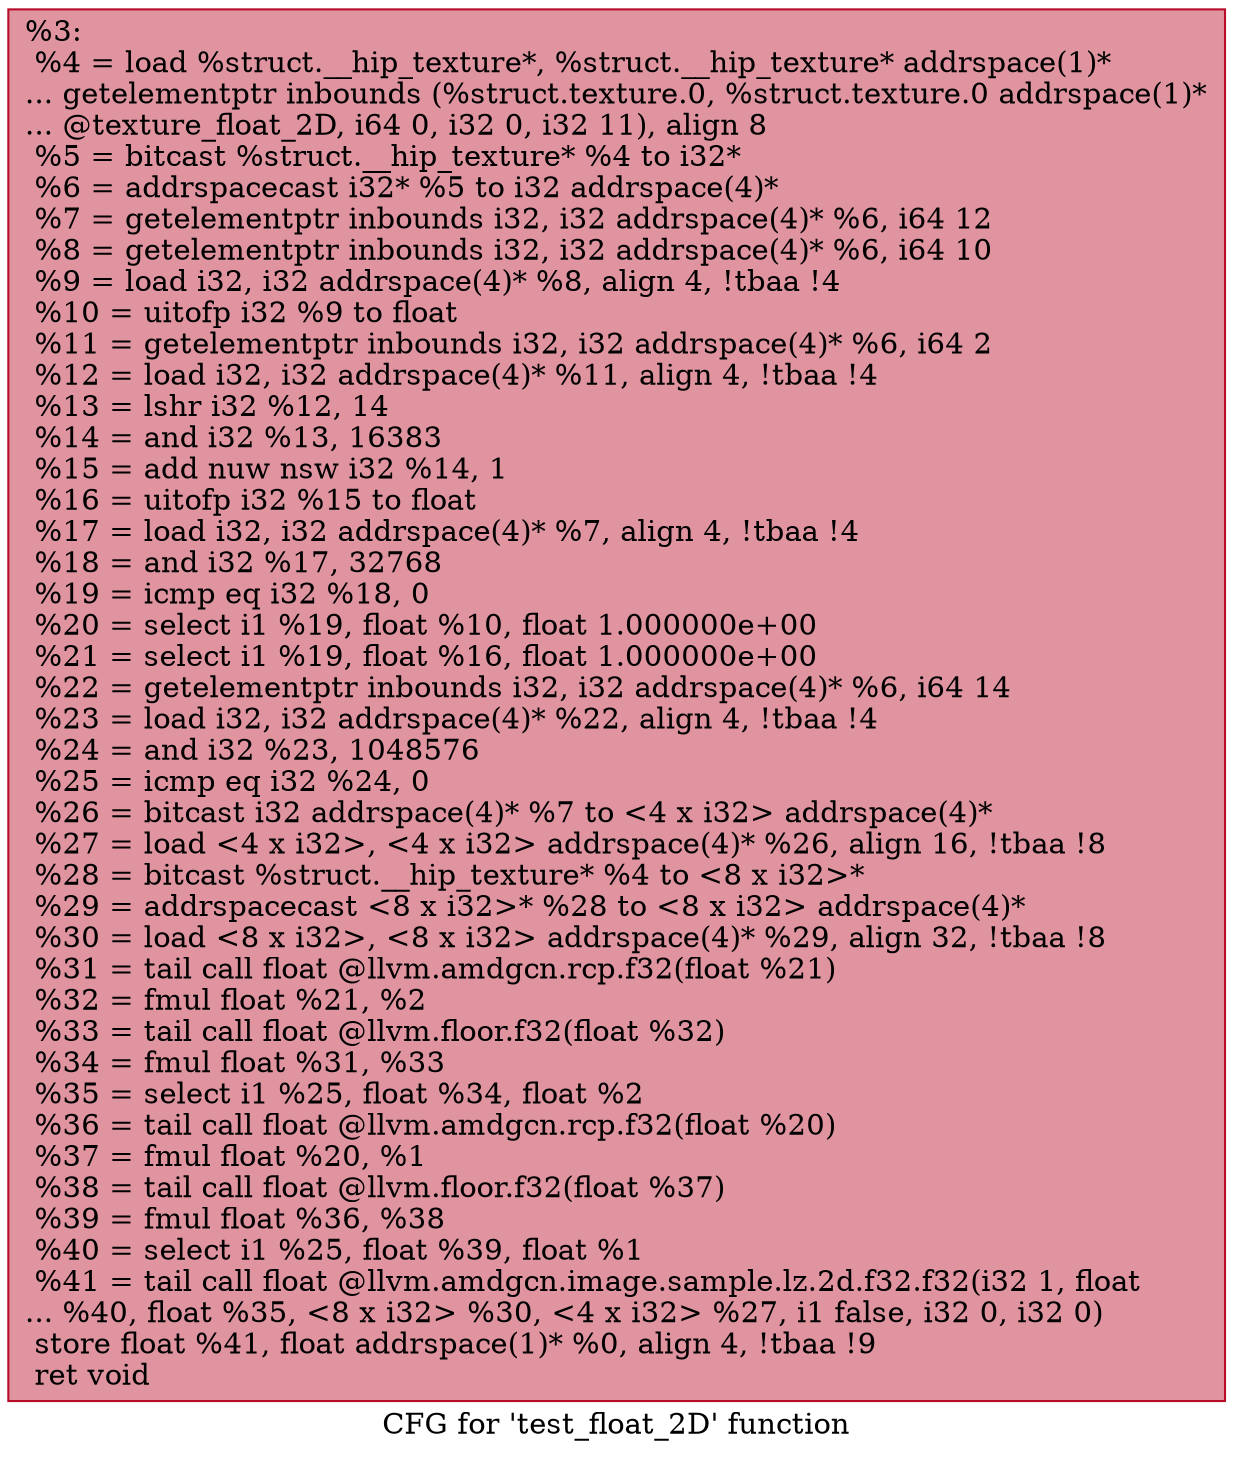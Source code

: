digraph "CFG for 'test_float_2D' function" {
	label="CFG for 'test_float_2D' function";

	Node0x5d684b0 [shape=record,color="#b70d28ff", style=filled, fillcolor="#b70d2870",label="{%3:\l  %4 = load %struct.__hip_texture*, %struct.__hip_texture* addrspace(1)*\l... getelementptr inbounds (%struct.texture.0, %struct.texture.0 addrspace(1)*\l... @texture_float_2D, i64 0, i32 0, i32 11), align 8\l  %5 = bitcast %struct.__hip_texture* %4 to i32*\l  %6 = addrspacecast i32* %5 to i32 addrspace(4)*\l  %7 = getelementptr inbounds i32, i32 addrspace(4)* %6, i64 12\l  %8 = getelementptr inbounds i32, i32 addrspace(4)* %6, i64 10\l  %9 = load i32, i32 addrspace(4)* %8, align 4, !tbaa !4\l  %10 = uitofp i32 %9 to float\l  %11 = getelementptr inbounds i32, i32 addrspace(4)* %6, i64 2\l  %12 = load i32, i32 addrspace(4)* %11, align 4, !tbaa !4\l  %13 = lshr i32 %12, 14\l  %14 = and i32 %13, 16383\l  %15 = add nuw nsw i32 %14, 1\l  %16 = uitofp i32 %15 to float\l  %17 = load i32, i32 addrspace(4)* %7, align 4, !tbaa !4\l  %18 = and i32 %17, 32768\l  %19 = icmp eq i32 %18, 0\l  %20 = select i1 %19, float %10, float 1.000000e+00\l  %21 = select i1 %19, float %16, float 1.000000e+00\l  %22 = getelementptr inbounds i32, i32 addrspace(4)* %6, i64 14\l  %23 = load i32, i32 addrspace(4)* %22, align 4, !tbaa !4\l  %24 = and i32 %23, 1048576\l  %25 = icmp eq i32 %24, 0\l  %26 = bitcast i32 addrspace(4)* %7 to \<4 x i32\> addrspace(4)*\l  %27 = load \<4 x i32\>, \<4 x i32\> addrspace(4)* %26, align 16, !tbaa !8\l  %28 = bitcast %struct.__hip_texture* %4 to \<8 x i32\>*\l  %29 = addrspacecast \<8 x i32\>* %28 to \<8 x i32\> addrspace(4)*\l  %30 = load \<8 x i32\>, \<8 x i32\> addrspace(4)* %29, align 32, !tbaa !8\l  %31 = tail call float @llvm.amdgcn.rcp.f32(float %21)\l  %32 = fmul float %21, %2\l  %33 = tail call float @llvm.floor.f32(float %32)\l  %34 = fmul float %31, %33\l  %35 = select i1 %25, float %34, float %2\l  %36 = tail call float @llvm.amdgcn.rcp.f32(float %20)\l  %37 = fmul float %20, %1\l  %38 = tail call float @llvm.floor.f32(float %37)\l  %39 = fmul float %36, %38\l  %40 = select i1 %25, float %39, float %1\l  %41 = tail call float @llvm.amdgcn.image.sample.lz.2d.f32.f32(i32 1, float\l... %40, float %35, \<8 x i32\> %30, \<4 x i32\> %27, i1 false, i32 0, i32 0)\l  store float %41, float addrspace(1)* %0, align 4, !tbaa !9\l  ret void\l}"];
}
